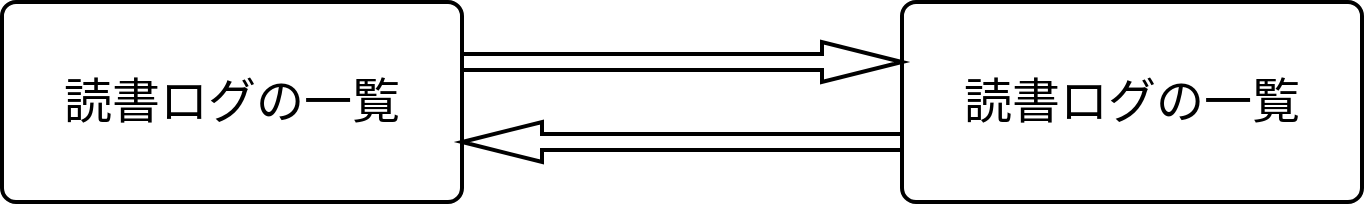 <mxfile>
    <diagram id="bwt9UA09erX5QMypVqcH" name="ページ1">
        <mxGraphModel dx="916" dy="609" grid="1" gridSize="10" guides="1" tooltips="1" connect="1" arrows="1" fold="1" page="1" pageScale="1" pageWidth="827" pageHeight="1169" math="0" shadow="0">
            <root>
                <mxCell id="0"/>
                <mxCell id="1" parent="0"/>
                <mxCell id="2" value="&lt;font style=&quot;font-size: 24px&quot;&gt;読書ログの一覧&lt;/font&gt;" style="rounded=1;whiteSpace=wrap;html=1;absoluteArcSize=1;arcSize=14;strokeWidth=2;" vertex="1" parent="1">
                    <mxGeometry x="40" y="80" width="230" height="100" as="geometry"/>
                </mxCell>
                <mxCell id="3" value="&lt;font style=&quot;font-size: 24px&quot;&gt;読書ログの一覧&lt;/font&gt;" style="rounded=1;whiteSpace=wrap;html=1;absoluteArcSize=1;arcSize=14;strokeWidth=2;" vertex="1" parent="1">
                    <mxGeometry x="490" y="80" width="230" height="100" as="geometry"/>
                </mxCell>
                <mxCell id="6" value="" style="verticalLabelPosition=bottom;verticalAlign=top;html=1;strokeWidth=2;shape=mxgraph.arrows2.arrow;dy=0.6;dx=40;notch=0;fontSize=24;" vertex="1" parent="1">
                    <mxGeometry x="270" y="100" width="220" height="20" as="geometry"/>
                </mxCell>
                <mxCell id="7" value="" style="verticalLabelPosition=bottom;verticalAlign=top;html=1;strokeWidth=2;shape=mxgraph.arrows2.arrow;dy=0.6;dx=40;notch=0;fontSize=24;rotation=-180;" vertex="1" parent="1">
                    <mxGeometry x="270" y="140" width="220" height="20" as="geometry"/>
                </mxCell>
            </root>
        </mxGraphModel>
    </diagram>
</mxfile>